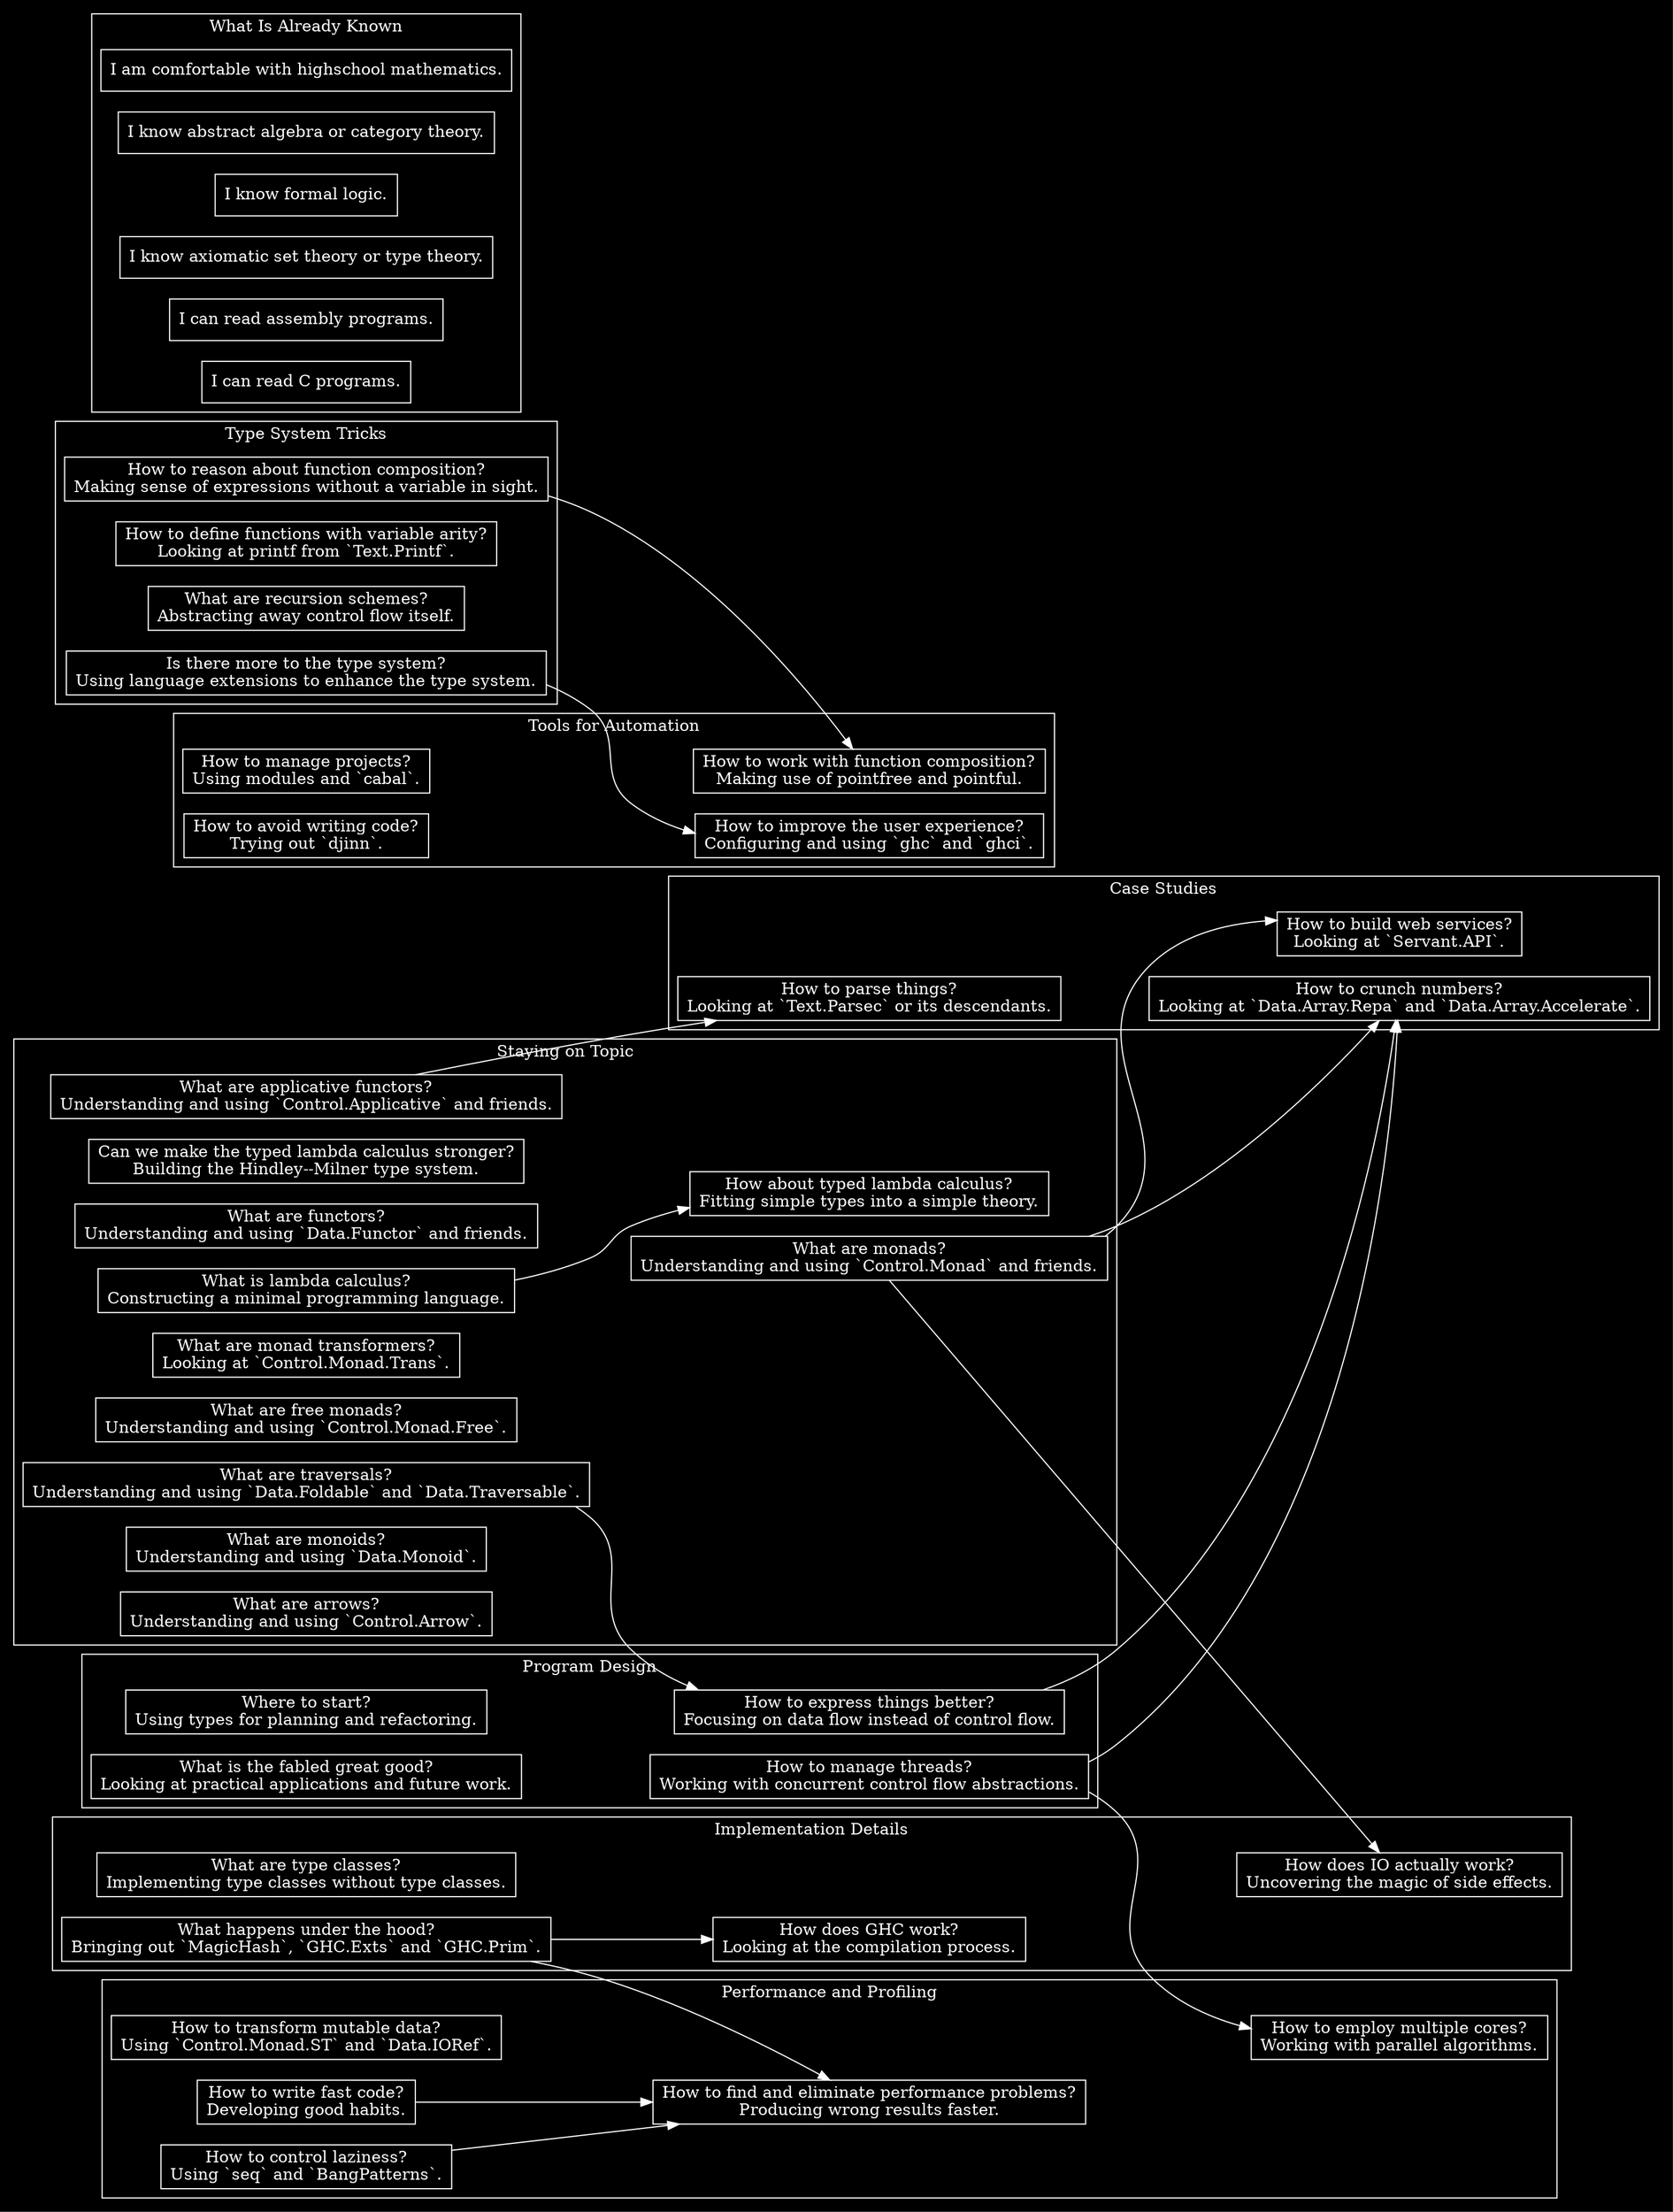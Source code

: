 digraph topics {
  graph [bgcolor=black, color=white, fontcolor=white]
  node [bgcolor=black, color=white, fontcolor=white]
  edge [bgcolor=black, color=white, fontcolor=white]

  newrank=true
  rankdir=LR
  node [shape=box]

  subgraph cluster_topical {
    label="Staying on Topic"
    lc
    [label="What is lambda calculus?\nConstructing a minimal programming language."]
    stlc [label="How about typed lambda calculus?\nFitting simple types into a simple theory."]
    hm [label="Can we make the typed lambda calculus stronger?\nBuilding the Hindley--Milner type system."]
    functors
    [label="What are functors?\nUnderstanding and using `Data.Functor` and friends."]
    applicatives
    [label="What are applicative functors?\nUnderstanding and using `Control.Applicative` and friends."]
    monads
    [label="What are monads?\nUnderstanding and using `Control.Monad` and friends."]
    mt
    [label="What are monad transformers?\nLooking at `Control.Monad.Trans`."]
    free
    [label="What are free monads?\nUnderstanding and using `Control.Monad.Free`."]
    traversals [label="What are traversals?\nUnderstanding and using `Data.Foldable` and `Data.Traversable`."]
    monoids [label="What are monoids?\nUnderstanding and using `Data.Monoid`."]
    arrows [label="What are arrows?\nUnderstanding and using `Control.Arrow`."]
  }

  subgraph cluster_cases {
    label="Case Studies"
    parsec [label="How to parse things?\nLooking at `Text.Parsec` or its descendants."]
    repa [label="How to crunch numbers?\nLooking at `Data.Array.Repa` and `Data.Array.Accelerate`."]
    servant [label="How to build web services?\nLooking at `Servant.API`."]
  }

  subgraph cluster_design {
    label="Program Design"
    plan [label="Where to start?\nUsing types for planning and refactoring."]
    flow [label="How to express things better?\nFocusing on data flow instead of control flow."]
    concurrent [label="How to manage threads?\nWorking with concurrent control flow abstractions."]
    work [label="What is the fabled great good?\nLooking at practical applications and future work."]
  }

  subgraph cluster_tricks {
    label="Type System Tricks"
    composition [label="How to reason about function composition?\nMaking sense of expressions without a variable in sight."]
    printf [label="How to define functions with variable arity?\nLooking at printf from `Text.Printf`."]
    schemes [label="What are recursion schemes?\nAbstracting away control flow itself."]
    extensions [label="Is there more to the type system?\nUsing language extensions to enhance the type system."]
  }

  subgraph cluster_performance {
    label="Performance and Profiling"
    mutable [label="How to transform mutable data?\nUsing `Control.Monad.ST` and `Data.IORef`."]
    habits [label="How to write fast code?\nDeveloping good habits."]
    seq [label="How to control laziness?\nUsing `seq` and `BangPatterns`."]
    parallel [label="How to employ multiple cores?\nWorking with parallel algorithms."]
    prof [label="How to find and eliminate performance problems?\nProducing wrong results faster."]
  }

  subgraph cluster_automation {
    label="Tools for Automation"
    ghc [label="How to improve the user experience?\nConfiguring and using `ghc` and `ghci`."]
    cabal [label="How to manage projects?\nUsing modules and `cabal`."]
    pointfree [label="How to work with function composition?\nMaking use of pointfree and pointful."]
    djinn [label="How to avoid writing code?\nTrying out `djinn`."]
  }

  subgraph cluster_implementation {
    label="Implementation Details"
    classes [label="What are type classes?\nImplementing type classes without type classes."]
    io [label="How does IO actually work?\nUncovering the magic of side effects."]
    core [label="How does GHC work?\nLooking at the compilation process."]
    prim [label="What happens under the hood?\nBringing out `MagicHash`, `GHC.Exts` and `GHC.Prim`."]
  }

  /*
  subgraph cluster_theory {
    label="Type Theory (Not on This Course)"
    cardinal [label="Why calculate type inhabitants?\nPutting cardinal space into good use."]
    dependent [label="Is there more to types?\nThinking about linear and dependent types."]
    proofs [label="How to prove and check theorems?\nWorking with Coq."]
    foundations [label="How deep does it go?\nGetting lost in axiomatic systems of mathematical foundations."]
  }
  */

  subgraph cluster_skills {
    label="What Is Already Known"
    hsm [label="I am comfortable with highschool mathematics."]
    algebra [label="I know abstract algebra or category theory."]
    fl [label="I know formal logic."]
    axiomatic [label="I know axiomatic set theory or type theory."]
    assembly [label="I can read assembly programs."]
    c [label="I can read C programs."]
  }

  lc -> stlc
  concurrent -> parallel
  applicatives -> parsec
  monads -> io
  monads -> repa
  monads -> servant
  traversals -> flow
  flow -> repa
  habits -> prof
  extensions -> ghc
  seq -> prof
  prim -> prof
  prim -> core
  concurrent -> repa
  composition -> pointfree
}
